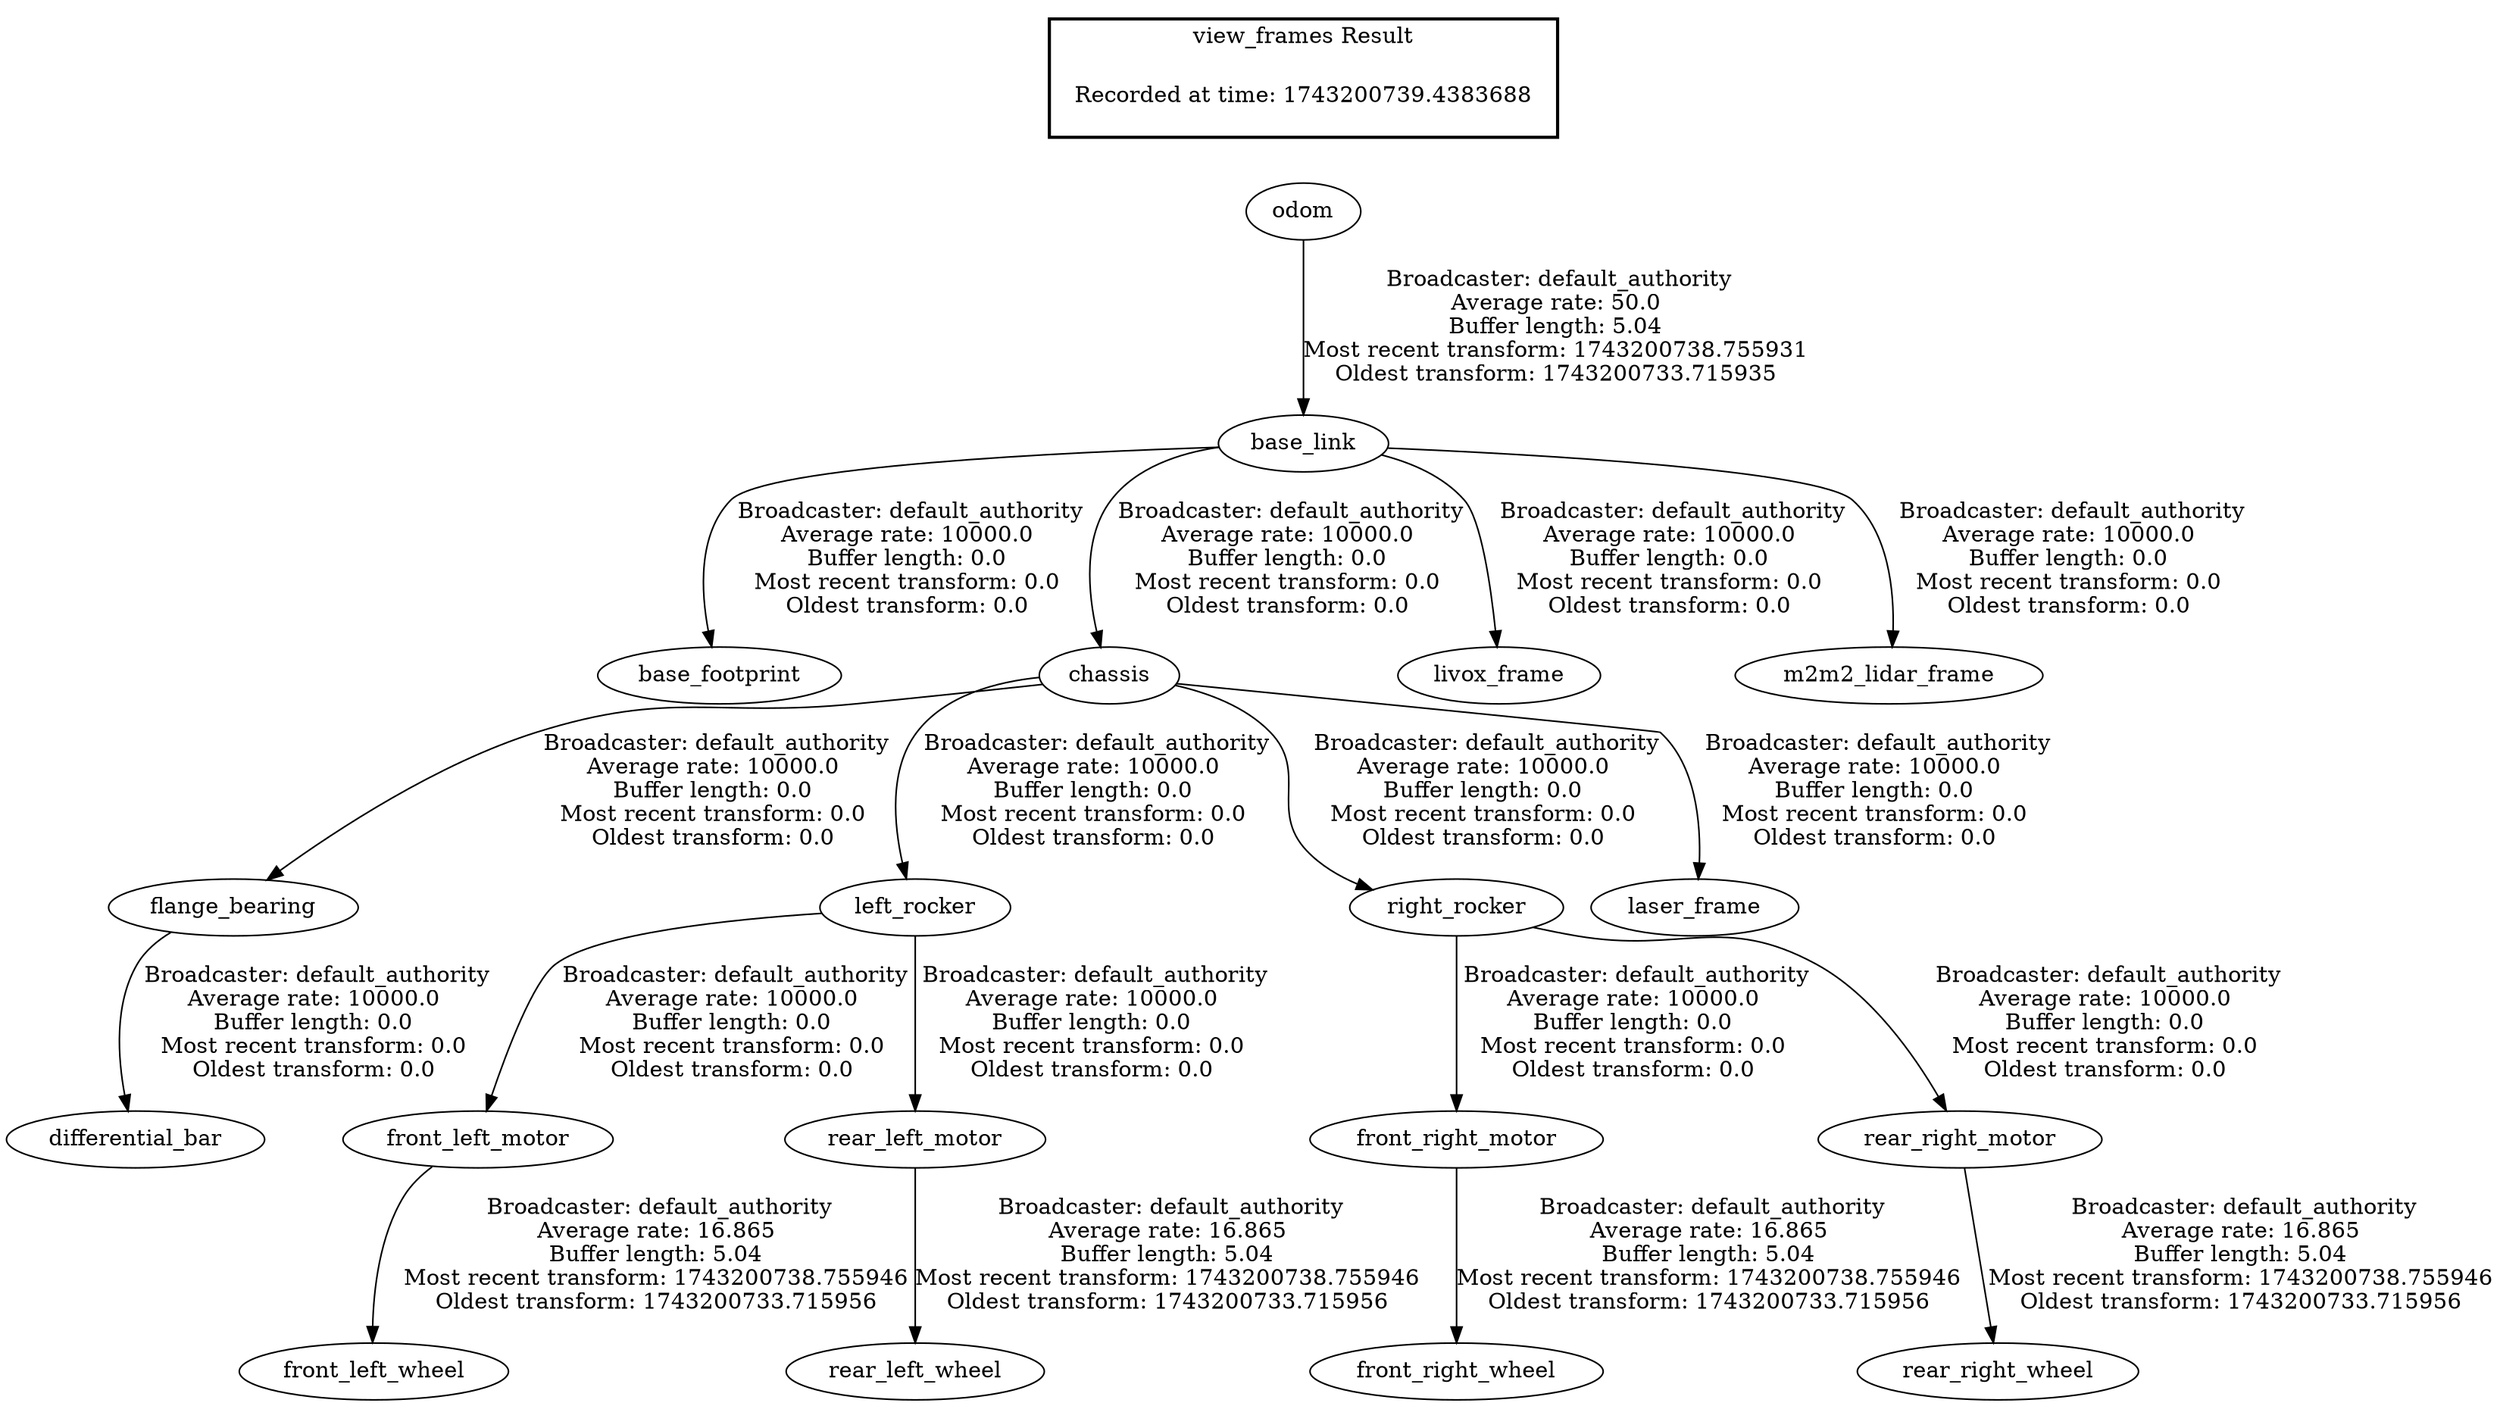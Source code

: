 digraph G {
"odom" -> "base_link"[label=" Broadcaster: default_authority\nAverage rate: 50.0\nBuffer length: 5.04\nMost recent transform: 1743200738.755931\nOldest transform: 1743200733.715935\n"];
"base_link" -> "base_footprint"[label=" Broadcaster: default_authority\nAverage rate: 10000.0\nBuffer length: 0.0\nMost recent transform: 0.0\nOldest transform: 0.0\n"];
"base_link" -> "chassis"[label=" Broadcaster: default_authority\nAverage rate: 10000.0\nBuffer length: 0.0\nMost recent transform: 0.0\nOldest transform: 0.0\n"];
"flange_bearing" -> "differential_bar"[label=" Broadcaster: default_authority\nAverage rate: 10000.0\nBuffer length: 0.0\nMost recent transform: 0.0\nOldest transform: 0.0\n"];
"chassis" -> "flange_bearing"[label=" Broadcaster: default_authority\nAverage rate: 10000.0\nBuffer length: 0.0\nMost recent transform: 0.0\nOldest transform: 0.0\n"];
"left_rocker" -> "front_left_motor"[label=" Broadcaster: default_authority\nAverage rate: 10000.0\nBuffer length: 0.0\nMost recent transform: 0.0\nOldest transform: 0.0\n"];
"chassis" -> "left_rocker"[label=" Broadcaster: default_authority\nAverage rate: 10000.0\nBuffer length: 0.0\nMost recent transform: 0.0\nOldest transform: 0.0\n"];
"right_rocker" -> "front_right_motor"[label=" Broadcaster: default_authority\nAverage rate: 10000.0\nBuffer length: 0.0\nMost recent transform: 0.0\nOldest transform: 0.0\n"];
"chassis" -> "right_rocker"[label=" Broadcaster: default_authority\nAverage rate: 10000.0\nBuffer length: 0.0\nMost recent transform: 0.0\nOldest transform: 0.0\n"];
"chassis" -> "laser_frame"[label=" Broadcaster: default_authority\nAverage rate: 10000.0\nBuffer length: 0.0\nMost recent transform: 0.0\nOldest transform: 0.0\n"];
"base_link" -> "livox_frame"[label=" Broadcaster: default_authority\nAverage rate: 10000.0\nBuffer length: 0.0\nMost recent transform: 0.0\nOldest transform: 0.0\n"];
"base_link" -> "m2m2_lidar_frame"[label=" Broadcaster: default_authority\nAverage rate: 10000.0\nBuffer length: 0.0\nMost recent transform: 0.0\nOldest transform: 0.0\n"];
"left_rocker" -> "rear_left_motor"[label=" Broadcaster: default_authority\nAverage rate: 10000.0\nBuffer length: 0.0\nMost recent transform: 0.0\nOldest transform: 0.0\n"];
"right_rocker" -> "rear_right_motor"[label=" Broadcaster: default_authority\nAverage rate: 10000.0\nBuffer length: 0.0\nMost recent transform: 0.0\nOldest transform: 0.0\n"];
"front_left_motor" -> "front_left_wheel"[label=" Broadcaster: default_authority\nAverage rate: 16.865\nBuffer length: 5.04\nMost recent transform: 1743200738.755946\nOldest transform: 1743200733.715956\n"];
"front_right_motor" -> "front_right_wheel"[label=" Broadcaster: default_authority\nAverage rate: 16.865\nBuffer length: 5.04\nMost recent transform: 1743200738.755946\nOldest transform: 1743200733.715956\n"];
"rear_left_motor" -> "rear_left_wheel"[label=" Broadcaster: default_authority\nAverage rate: 16.865\nBuffer length: 5.04\nMost recent transform: 1743200738.755946\nOldest transform: 1743200733.715956\n"];
"rear_right_motor" -> "rear_right_wheel"[label=" Broadcaster: default_authority\nAverage rate: 16.865\nBuffer length: 5.04\nMost recent transform: 1743200738.755946\nOldest transform: 1743200733.715956\n"];
edge [style=invis];
 subgraph cluster_legend { style=bold; color=black; label ="view_frames Result";
"Recorded at time: 1743200739.4383688"[ shape=plaintext ] ;
}->"odom";
}